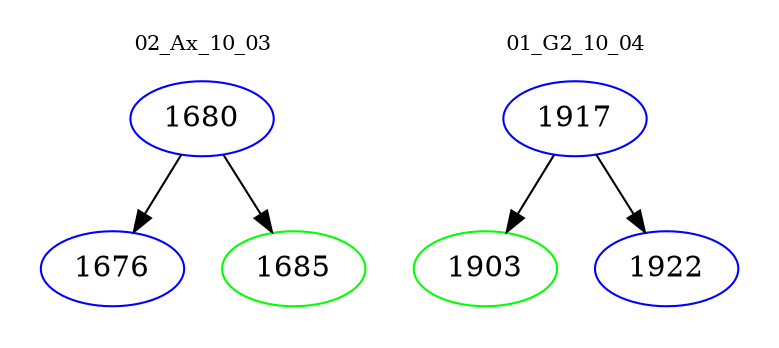 digraph{
subgraph cluster_0 {
color = white
label = "02_Ax_10_03";
fontsize=10;
T0_1680 [label="1680", color="blue"]
T0_1680 -> T0_1676 [color="black"]
T0_1676 [label="1676", color="blue"]
T0_1680 -> T0_1685 [color="black"]
T0_1685 [label="1685", color="green"]
}
subgraph cluster_1 {
color = white
label = "01_G2_10_04";
fontsize=10;
T1_1917 [label="1917", color="blue"]
T1_1917 -> T1_1903 [color="black"]
T1_1903 [label="1903", color="green"]
T1_1917 -> T1_1922 [color="black"]
T1_1922 [label="1922", color="blue"]
}
}
